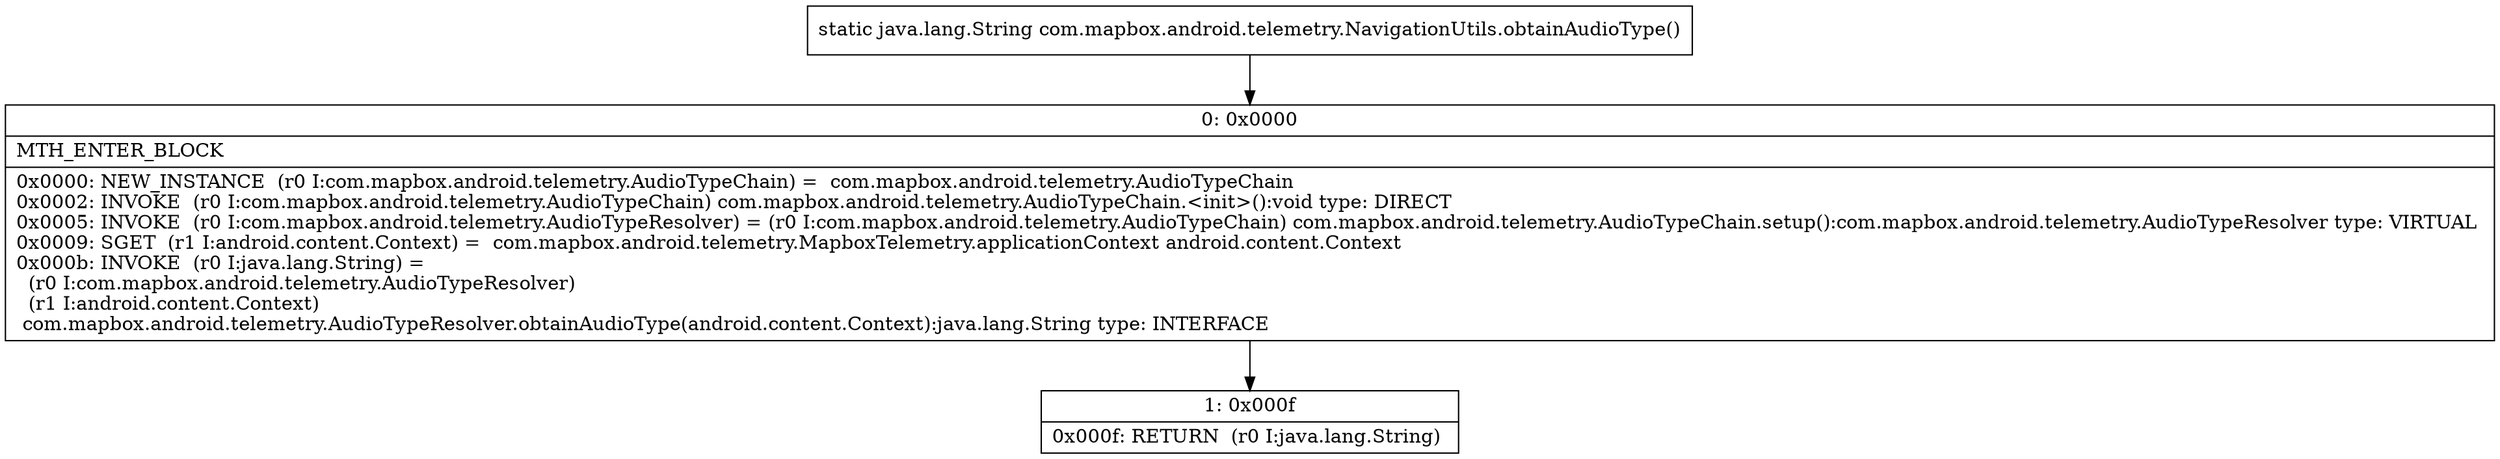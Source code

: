digraph "CFG forcom.mapbox.android.telemetry.NavigationUtils.obtainAudioType()Ljava\/lang\/String;" {
Node_0 [shape=record,label="{0\:\ 0x0000|MTH_ENTER_BLOCK\l|0x0000: NEW_INSTANCE  (r0 I:com.mapbox.android.telemetry.AudioTypeChain) =  com.mapbox.android.telemetry.AudioTypeChain \l0x0002: INVOKE  (r0 I:com.mapbox.android.telemetry.AudioTypeChain) com.mapbox.android.telemetry.AudioTypeChain.\<init\>():void type: DIRECT \l0x0005: INVOKE  (r0 I:com.mapbox.android.telemetry.AudioTypeResolver) = (r0 I:com.mapbox.android.telemetry.AudioTypeChain) com.mapbox.android.telemetry.AudioTypeChain.setup():com.mapbox.android.telemetry.AudioTypeResolver type: VIRTUAL \l0x0009: SGET  (r1 I:android.content.Context) =  com.mapbox.android.telemetry.MapboxTelemetry.applicationContext android.content.Context \l0x000b: INVOKE  (r0 I:java.lang.String) = \l  (r0 I:com.mapbox.android.telemetry.AudioTypeResolver)\l  (r1 I:android.content.Context)\l com.mapbox.android.telemetry.AudioTypeResolver.obtainAudioType(android.content.Context):java.lang.String type: INTERFACE \l}"];
Node_1 [shape=record,label="{1\:\ 0x000f|0x000f: RETURN  (r0 I:java.lang.String) \l}"];
MethodNode[shape=record,label="{static java.lang.String com.mapbox.android.telemetry.NavigationUtils.obtainAudioType() }"];
MethodNode -> Node_0;
Node_0 -> Node_1;
}

